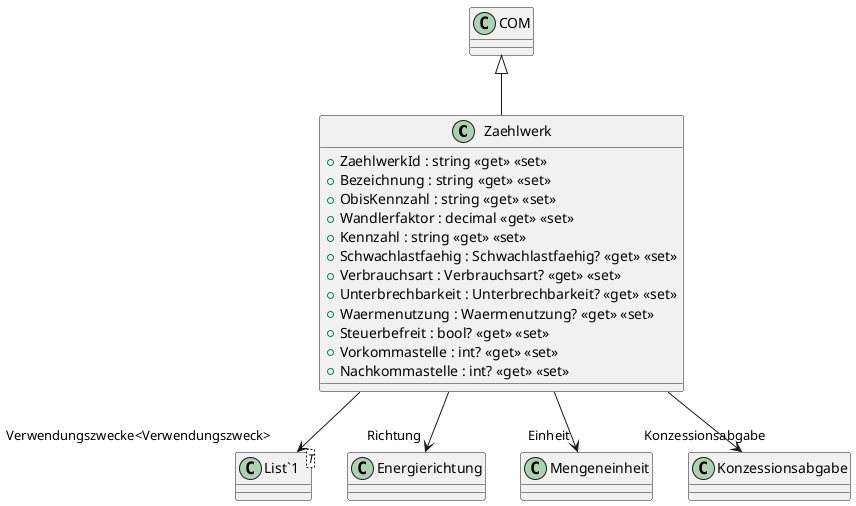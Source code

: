 @startuml
class Zaehlwerk {
    + ZaehlwerkId : string <<get>> <<set>>
    + Bezeichnung : string <<get>> <<set>>
    + ObisKennzahl : string <<get>> <<set>>
    + Wandlerfaktor : decimal <<get>> <<set>>
    + Kennzahl : string <<get>> <<set>>
    + Schwachlastfaehig : Schwachlastfaehig? <<get>> <<set>>
    + Verbrauchsart : Verbrauchsart? <<get>> <<set>>
    + Unterbrechbarkeit : Unterbrechbarkeit? <<get>> <<set>>
    + Waermenutzung : Waermenutzung? <<get>> <<set>>
    + Steuerbefreit : bool? <<get>> <<set>>
    + Vorkommastelle : int? <<get>> <<set>>
    + Nachkommastelle : int? <<get>> <<set>>
}
class "List`1"<T> {
}
COM <|-- Zaehlwerk
Zaehlwerk --> "Richtung" Energierichtung
Zaehlwerk --> "Einheit" Mengeneinheit
Zaehlwerk --> "Verwendungszwecke<Verwendungszweck>" "List`1"
Zaehlwerk --> "Konzessionsabgabe" Konzessionsabgabe
@enduml
